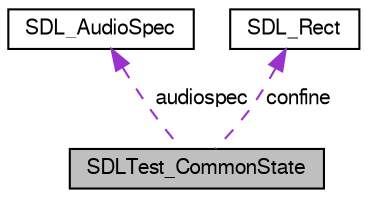 digraph "SDLTest_CommonState"
{
 // LATEX_PDF_SIZE
  edge [fontname="FreeSans",fontsize="10",labelfontname="FreeSans",labelfontsize="10"];
  node [fontname="FreeSans",fontsize="10",shape=record];
  Node1 [label="SDLTest_CommonState",height=0.2,width=0.4,color="black", fillcolor="grey75", style="filled", fontcolor="black",tooltip=" "];
  Node2 -> Node1 [dir="back",color="darkorchid3",fontsize="10",style="dashed",label=" audiospec" ,fontname="FreeSans"];
  Node2 [label="SDL_AudioSpec",height=0.2,width=0.4,color="black", fillcolor="white", style="filled",URL="$d1/d75/struct_s_d_l___audio_spec.html",tooltip=" "];
  Node3 -> Node1 [dir="back",color="darkorchid3",fontsize="10",style="dashed",label=" confine" ,fontname="FreeSans"];
  Node3 [label="SDL_Rect",height=0.2,width=0.4,color="black", fillcolor="white", style="filled",URL="$d4/dda/struct_s_d_l___rect.html",tooltip=" "];
}
